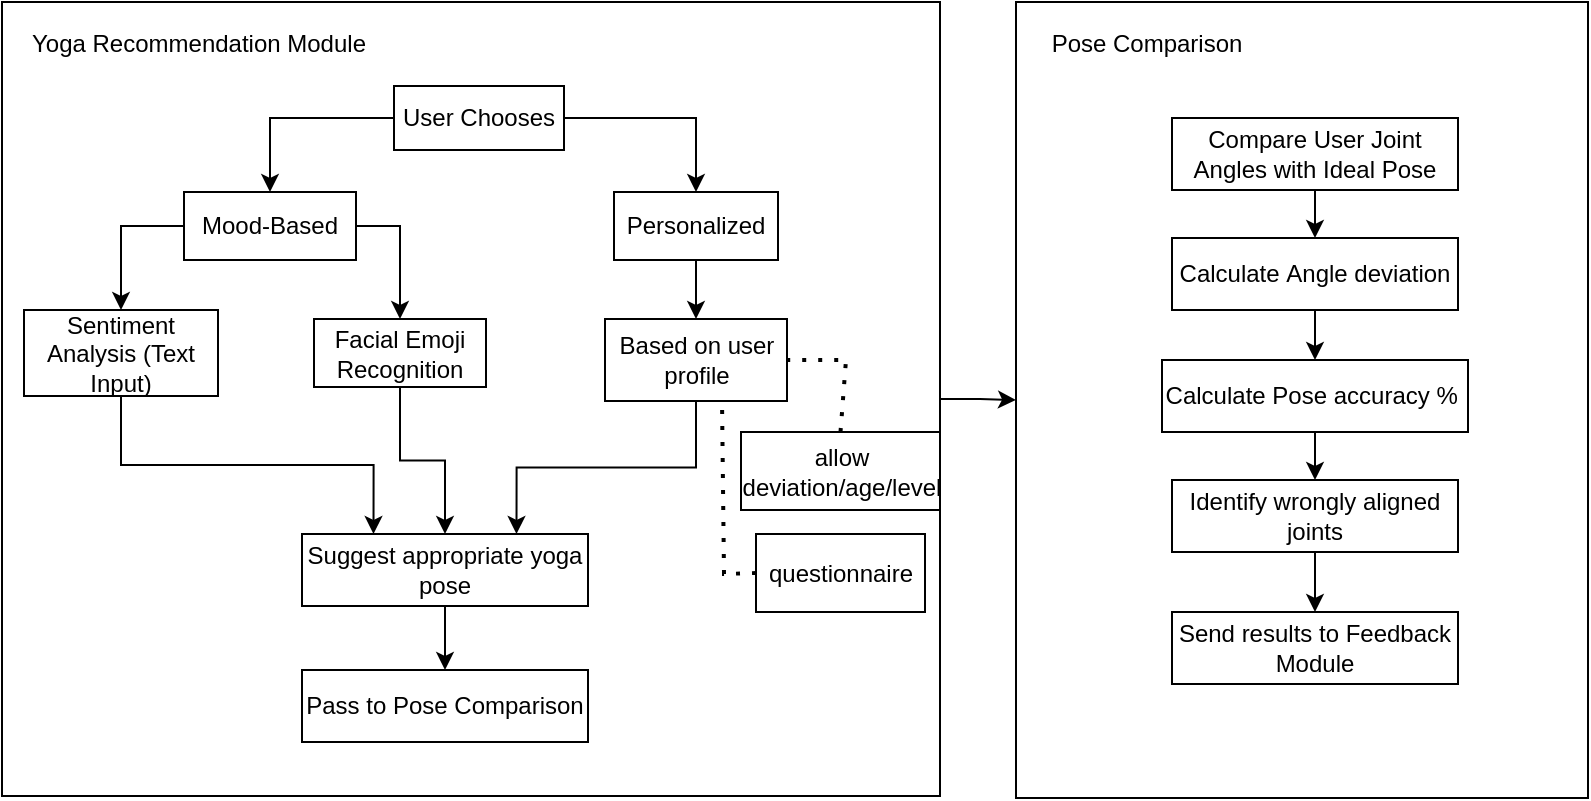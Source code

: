 <mxfile version="28.0.6">
  <diagram name="Page-1" id="Ko7SCKlceIp9EzFTxQtr">
    <mxGraphModel dx="872" dy="479" grid="0" gridSize="10" guides="1" tooltips="1" connect="1" arrows="1" fold="1" page="1" pageScale="1" pageWidth="850" pageHeight="1100" math="0" shadow="0">
      <root>
        <mxCell id="0" />
        <mxCell id="1" parent="0" />
        <mxCell id="AEEibUIQSE2Xt9UvkwnZ-74" value="" style="edgeStyle=orthogonalEdgeStyle;rounded=0;orthogonalLoop=1;jettySize=auto;html=1;" parent="1" source="AEEibUIQSE2Xt9UvkwnZ-9" target="AEEibUIQSE2Xt9UvkwnZ-61" edge="1">
          <mxGeometry relative="1" as="geometry" />
        </mxCell>
        <mxCell id="AEEibUIQSE2Xt9UvkwnZ-9" value="" style="rounded=0;whiteSpace=wrap;html=1;" parent="1" vertex="1">
          <mxGeometry x="24" y="22" width="469" height="397" as="geometry" />
        </mxCell>
        <mxCell id="AEEibUIQSE2Xt9UvkwnZ-10" value="Yoga Recommendation Module" style="text;html=1;align=center;verticalAlign=middle;resizable=0;points=[];autosize=1;strokeColor=none;fillColor=none;" parent="1" vertex="1">
          <mxGeometry x="29" y="30" width="185" height="26" as="geometry" />
        </mxCell>
        <mxCell id="AEEibUIQSE2Xt9UvkwnZ-37" style="edgeStyle=orthogonalEdgeStyle;rounded=0;orthogonalLoop=1;jettySize=auto;html=1;exitX=0;exitY=0.5;exitDx=0;exitDy=0;entryX=0.5;entryY=0;entryDx=0;entryDy=0;" parent="1" source="AEEibUIQSE2Xt9UvkwnZ-12" target="AEEibUIQSE2Xt9UvkwnZ-14" edge="1">
          <mxGeometry relative="1" as="geometry" />
        </mxCell>
        <mxCell id="AEEibUIQSE2Xt9UvkwnZ-38" style="edgeStyle=orthogonalEdgeStyle;rounded=0;orthogonalLoop=1;jettySize=auto;html=1;exitX=1;exitY=0.5;exitDx=0;exitDy=0;" parent="1" source="AEEibUIQSE2Xt9UvkwnZ-12" target="AEEibUIQSE2Xt9UvkwnZ-16" edge="1">
          <mxGeometry relative="1" as="geometry" />
        </mxCell>
        <mxCell id="AEEibUIQSE2Xt9UvkwnZ-12" value="User Chooses" style="rounded=0;whiteSpace=wrap;html=1;" parent="1" vertex="1">
          <mxGeometry x="220" y="64" width="85" height="32" as="geometry" />
        </mxCell>
        <mxCell id="AEEibUIQSE2Xt9UvkwnZ-41" style="edgeStyle=orthogonalEdgeStyle;rounded=0;orthogonalLoop=1;jettySize=auto;html=1;exitX=1;exitY=0.5;exitDx=0;exitDy=0;" parent="1" source="AEEibUIQSE2Xt9UvkwnZ-14" target="AEEibUIQSE2Xt9UvkwnZ-40" edge="1">
          <mxGeometry relative="1" as="geometry" />
        </mxCell>
        <mxCell id="AEEibUIQSE2Xt9UvkwnZ-42" style="edgeStyle=orthogonalEdgeStyle;rounded=0;orthogonalLoop=1;jettySize=auto;html=1;exitX=0;exitY=0.5;exitDx=0;exitDy=0;entryX=0.5;entryY=0;entryDx=0;entryDy=0;" parent="1" source="AEEibUIQSE2Xt9UvkwnZ-14" target="AEEibUIQSE2Xt9UvkwnZ-39" edge="1">
          <mxGeometry relative="1" as="geometry" />
        </mxCell>
        <mxCell id="AEEibUIQSE2Xt9UvkwnZ-14" value="Mood-Based" style="rounded=0;whiteSpace=wrap;html=1;" parent="1" vertex="1">
          <mxGeometry x="115" y="117" width="86" height="34" as="geometry" />
        </mxCell>
        <mxCell id="AEEibUIQSE2Xt9UvkwnZ-43" value="" style="edgeStyle=orthogonalEdgeStyle;rounded=0;orthogonalLoop=1;jettySize=auto;html=1;" parent="1" source="AEEibUIQSE2Xt9UvkwnZ-16" target="AEEibUIQSE2Xt9UvkwnZ-18" edge="1">
          <mxGeometry relative="1" as="geometry" />
        </mxCell>
        <mxCell id="AEEibUIQSE2Xt9UvkwnZ-16" value="Personalized" style="rounded=0;whiteSpace=wrap;html=1;" parent="1" vertex="1">
          <mxGeometry x="330" y="117" width="82" height="34" as="geometry" />
        </mxCell>
        <mxCell id="AEEibUIQSE2Xt9UvkwnZ-46" style="edgeStyle=orthogonalEdgeStyle;rounded=0;orthogonalLoop=1;jettySize=auto;html=1;exitX=0.5;exitY=1;exitDx=0;exitDy=0;entryX=0.75;entryY=0;entryDx=0;entryDy=0;" parent="1" source="AEEibUIQSE2Xt9UvkwnZ-18" target="AEEibUIQSE2Xt9UvkwnZ-20" edge="1">
          <mxGeometry relative="1" as="geometry" />
        </mxCell>
        <mxCell id="AEEibUIQSE2Xt9UvkwnZ-18" value="Based on user profile" style="rounded=0;whiteSpace=wrap;html=1;" parent="1" vertex="1">
          <mxGeometry x="325.5" y="180.5" width="91" height="41" as="geometry" />
        </mxCell>
        <mxCell id="AEEibUIQSE2Xt9UvkwnZ-48" value="" style="edgeStyle=orthogonalEdgeStyle;rounded=0;orthogonalLoop=1;jettySize=auto;html=1;" parent="1" source="AEEibUIQSE2Xt9UvkwnZ-20" target="AEEibUIQSE2Xt9UvkwnZ-47" edge="1">
          <mxGeometry relative="1" as="geometry" />
        </mxCell>
        <mxCell id="AEEibUIQSE2Xt9UvkwnZ-20" value="Suggest appropriate yoga pose" style="rounded=0;whiteSpace=wrap;html=1;" parent="1" vertex="1">
          <mxGeometry x="174" y="288" width="143" height="36" as="geometry" />
        </mxCell>
        <mxCell id="AEEibUIQSE2Xt9UvkwnZ-22" style="edgeStyle=orthogonalEdgeStyle;rounded=0;orthogonalLoop=1;jettySize=auto;html=1;exitX=0.5;exitY=1;exitDx=0;exitDy=0;entryX=0.5;entryY=0;entryDx=0;entryDy=0;" parent="1" edge="1">
          <mxGeometry relative="1" as="geometry">
            <mxPoint x="389.5" y="353" as="sourcePoint" />
          </mxGeometry>
        </mxCell>
        <mxCell id="AEEibUIQSE2Xt9UvkwnZ-26" value="" style="edgeStyle=orthogonalEdgeStyle;rounded=0;orthogonalLoop=1;jettySize=auto;html=1;" parent="1" edge="1">
          <mxGeometry relative="1" as="geometry">
            <mxPoint x="389.5" y="238" as="sourcePoint" />
          </mxGeometry>
        </mxCell>
        <mxCell id="AEEibUIQSE2Xt9UvkwnZ-30" value="" style="edgeStyle=orthogonalEdgeStyle;rounded=0;orthogonalLoop=1;jettySize=auto;html=1;" parent="1" edge="1">
          <mxGeometry relative="1" as="geometry">
            <mxPoint x="389.5" y="116" as="sourcePoint" />
          </mxGeometry>
        </mxCell>
        <mxCell id="AEEibUIQSE2Xt9UvkwnZ-44" style="edgeStyle=orthogonalEdgeStyle;rounded=0;orthogonalLoop=1;jettySize=auto;html=1;exitX=0.5;exitY=1;exitDx=0;exitDy=0;entryX=0.25;entryY=0;entryDx=0;entryDy=0;" parent="1" source="AEEibUIQSE2Xt9UvkwnZ-39" target="AEEibUIQSE2Xt9UvkwnZ-20" edge="1">
          <mxGeometry relative="1" as="geometry" />
        </mxCell>
        <mxCell id="AEEibUIQSE2Xt9UvkwnZ-39" value="Sentiment Analysis (Text Input)" style="rounded=0;whiteSpace=wrap;html=1;" parent="1" vertex="1">
          <mxGeometry x="35" y="176" width="97" height="43" as="geometry" />
        </mxCell>
        <mxCell id="AEEibUIQSE2Xt9UvkwnZ-45" style="edgeStyle=orthogonalEdgeStyle;rounded=0;orthogonalLoop=1;jettySize=auto;html=1;exitX=0.5;exitY=1;exitDx=0;exitDy=0;" parent="1" source="AEEibUIQSE2Xt9UvkwnZ-40" target="AEEibUIQSE2Xt9UvkwnZ-20" edge="1">
          <mxGeometry relative="1" as="geometry" />
        </mxCell>
        <mxCell id="AEEibUIQSE2Xt9UvkwnZ-40" value="Facial Emoji Recognition" style="rounded=0;whiteSpace=wrap;html=1;" parent="1" vertex="1">
          <mxGeometry x="180" y="180.5" width="86" height="34" as="geometry" />
        </mxCell>
        <mxCell id="AEEibUIQSE2Xt9UvkwnZ-47" value="Pass to Pose Comparison" style="rounded=0;whiteSpace=wrap;html=1;" parent="1" vertex="1">
          <mxGeometry x="174" y="356" width="143" height="36" as="geometry" />
        </mxCell>
        <mxCell id="AEEibUIQSE2Xt9UvkwnZ-61" value="" style="rounded=0;whiteSpace=wrap;html=1;" parent="1" vertex="1">
          <mxGeometry x="531" y="22" width="286" height="398" as="geometry" />
        </mxCell>
        <mxCell id="AEEibUIQSE2Xt9UvkwnZ-62" value="Pose Comparison" style="text;html=1;align=center;verticalAlign=middle;resizable=0;points=[];autosize=1;strokeColor=none;fillColor=none;" parent="1" vertex="1">
          <mxGeometry x="539" y="30" width="113" height="26" as="geometry" />
        </mxCell>
        <mxCell id="AEEibUIQSE2Xt9UvkwnZ-63" style="edgeStyle=orthogonalEdgeStyle;rounded=0;orthogonalLoop=1;jettySize=auto;html=1;exitX=0.5;exitY=1;exitDx=0;exitDy=0;entryX=0.5;entryY=0;entryDx=0;entryDy=0;" parent="1" source="AEEibUIQSE2Xt9UvkwnZ-64" target="AEEibUIQSE2Xt9UvkwnZ-66" edge="1">
          <mxGeometry relative="1" as="geometry" />
        </mxCell>
        <mxCell id="AEEibUIQSE2Xt9UvkwnZ-64" value="Compare User Joint Angles with Ideal Pose" style="rounded=0;whiteSpace=wrap;html=1;" parent="1" vertex="1">
          <mxGeometry x="609" y="80" width="143" height="36" as="geometry" />
        </mxCell>
        <mxCell id="AEEibUIQSE2Xt9UvkwnZ-65" style="edgeStyle=orthogonalEdgeStyle;rounded=0;orthogonalLoop=1;jettySize=auto;html=1;exitX=0.5;exitY=1;exitDx=0;exitDy=0;" parent="1" source="AEEibUIQSE2Xt9UvkwnZ-66" target="AEEibUIQSE2Xt9UvkwnZ-68" edge="1">
          <mxGeometry relative="1" as="geometry" />
        </mxCell>
        <mxCell id="AEEibUIQSE2Xt9UvkwnZ-66" value="&lt;div&gt;Calculate&amp;nbsp;&lt;span style=&quot;background-color: transparent; color: light-dark(rgb(0, 0, 0), rgb(255, 255, 255));&quot;&gt;Angle deviation&lt;/span&gt;&lt;/div&gt;" style="rounded=0;whiteSpace=wrap;html=1;" parent="1" vertex="1">
          <mxGeometry x="609" y="140" width="143" height="36" as="geometry" />
        </mxCell>
        <mxCell id="AEEibUIQSE2Xt9UvkwnZ-67" style="edgeStyle=orthogonalEdgeStyle;rounded=0;orthogonalLoop=1;jettySize=auto;html=1;exitX=0.5;exitY=1;exitDx=0;exitDy=0;entryX=0.5;entryY=0;entryDx=0;entryDy=0;" parent="1" source="AEEibUIQSE2Xt9UvkwnZ-68" target="AEEibUIQSE2Xt9UvkwnZ-70" edge="1">
          <mxGeometry relative="1" as="geometry" />
        </mxCell>
        <mxCell id="AEEibUIQSE2Xt9UvkwnZ-68" value="Calculate&amp;nbsp;Pose accuracy %&amp;nbsp;" style="rounded=0;whiteSpace=wrap;html=1;" parent="1" vertex="1">
          <mxGeometry x="604" y="201" width="153" height="36" as="geometry" />
        </mxCell>
        <mxCell id="AEEibUIQSE2Xt9UvkwnZ-69" style="edgeStyle=orthogonalEdgeStyle;rounded=0;orthogonalLoop=1;jettySize=auto;html=1;exitX=0.5;exitY=1;exitDx=0;exitDy=0;entryX=0.5;entryY=0;entryDx=0;entryDy=0;" parent="1" source="AEEibUIQSE2Xt9UvkwnZ-70" target="AEEibUIQSE2Xt9UvkwnZ-71" edge="1">
          <mxGeometry relative="1" as="geometry" />
        </mxCell>
        <mxCell id="AEEibUIQSE2Xt9UvkwnZ-70" value="Identify wrongly aligned joints" style="rounded=0;whiteSpace=wrap;html=1;" parent="1" vertex="1">
          <mxGeometry x="609" y="261" width="143" height="36" as="geometry" />
        </mxCell>
        <mxCell id="AEEibUIQSE2Xt9UvkwnZ-71" value="Send results to Feedback Module" style="rounded=0;whiteSpace=wrap;html=1;" parent="1" vertex="1">
          <mxGeometry x="609" y="327" width="143" height="36" as="geometry" />
        </mxCell>
        <mxCell id="wWqLf1yeZFG2HnRQWYrz-1" value="allow deviation/age/level" style="rounded=0;whiteSpace=wrap;html=1;" vertex="1" parent="1">
          <mxGeometry x="393.5" y="237" width="99.5" height="39" as="geometry" />
        </mxCell>
        <mxCell id="wWqLf1yeZFG2HnRQWYrz-4" value="questionnaire" style="rounded=0;whiteSpace=wrap;html=1;" vertex="1" parent="1">
          <mxGeometry x="401" y="288" width="84.5" height="39" as="geometry" />
        </mxCell>
        <mxCell id="wWqLf1yeZFG2HnRQWYrz-5" value="" style="endArrow=none;dashed=1;html=1;dashPattern=1 3;strokeWidth=2;rounded=0;entryX=0.643;entryY=1.012;entryDx=0;entryDy=0;exitX=0;exitY=0.5;exitDx=0;exitDy=0;entryPerimeter=0;" edge="1" parent="1" source="wWqLf1yeZFG2HnRQWYrz-4" target="AEEibUIQSE2Xt9UvkwnZ-18">
          <mxGeometry width="50" height="50" relative="1" as="geometry">
            <mxPoint x="400" y="277" as="sourcePoint" />
            <mxPoint x="450" y="227" as="targetPoint" />
            <Array as="points">
              <mxPoint x="385" y="308" />
            </Array>
          </mxGeometry>
        </mxCell>
        <mxCell id="wWqLf1yeZFG2HnRQWYrz-6" value="" style="endArrow=none;dashed=1;html=1;dashPattern=1 3;strokeWidth=2;rounded=0;entryX=1;entryY=0.5;entryDx=0;entryDy=0;exitX=0.5;exitY=0;exitDx=0;exitDy=0;" edge="1" parent="1" source="wWqLf1yeZFG2HnRQWYrz-1" target="AEEibUIQSE2Xt9UvkwnZ-18">
          <mxGeometry width="50" height="50" relative="1" as="geometry">
            <mxPoint x="400" y="277" as="sourcePoint" />
            <mxPoint x="450" y="227" as="targetPoint" />
            <Array as="points">
              <mxPoint x="446" y="201" />
            </Array>
          </mxGeometry>
        </mxCell>
      </root>
    </mxGraphModel>
  </diagram>
</mxfile>
